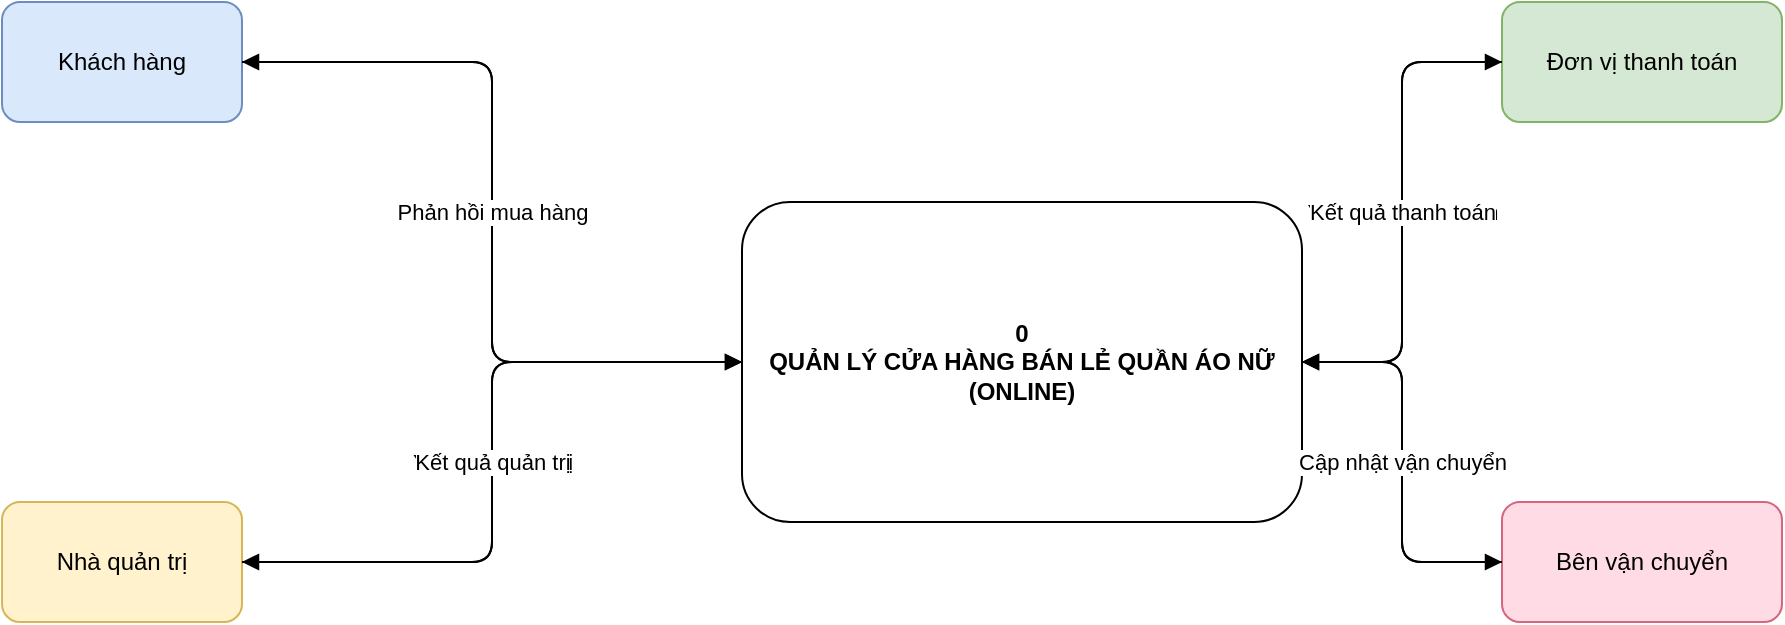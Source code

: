<?xml version="1.0" encoding="UTF-8"?>
<mxfile version="15.8.7" type="device">
  <diagram id="DFD-Level0" name="DFD Level 0 - Quan Ly Cua Hang Ban Le Quan Ao Nu (Online)">
    <mxGraphModel dx="1600" dy="900" grid="1" gridSize="10" guides="1" tooltips="1" connect="1" arrows="1" fold="1" page="1" pageScale="1" pageWidth="1275" pageHeight="1650" background="#FFFFFF" math="0" shadow="0">
      <root>
        <mxCell id="0"/>
        <mxCell id="1" parent="0"/>

        <!-- ===================== MAIN PROCESS (0) ===================== -->
        <!-- Hình chữ nhật với số 0 ở trên, tiêu đề ở dưới (cách mô phỏng) -->
        <mxCell id="Process0" value="0&#10;QUẢN LÝ CỬA HÀNG BÁN LẺ QUẦN ÁO NỮ (ONLINE)" 
                style="shape=rectangle;rounded=1;whiteSpace=wrap;html=1;align=center;verticalAlign=middle;strokeColor=#000000;fillColor=#ffffff;fontSize=12;fontStyle=1;"
                vertex="1" parent="1">
          <mxGeometry x="470" y="250" width="280" height="160" as="geometry"/>
        </mxCell>

        <!-- ===================== EXTERNAL ENTITIES ===================== -->

        <!-- E1: Khách hàng (trái trên) -->
        <mxCell id="E1" value="Khách hàng" 
                style="shape=ext;rounded=1;whiteSpace=wrap;html=1;fillColor=#dae8fc;strokeColor=#6c8ebf;fontSize=12;"
                vertex="1" parent="1">
          <mxGeometry x="100" y="150" width="120" height="60" as="geometry"/>
        </mxCell>

        <!-- E2: Nhà quản trị (trái dưới) -->
        <mxCell id="E2" value="Nhà quản trị" 
                style="shape=ext;rounded=1;whiteSpace=wrap;html=1;fillColor=#fff2cc;strokeColor=#d6b656;fontSize=12;"
                vertex="1" parent="1">
          <mxGeometry x="100" y="400" width="120" height="60" as="geometry"/>
        </mxCell>

        <!-- E3: Đơn vị thanh toán (phải trên) -->
        <mxCell id="E3" value="Đơn vị thanh toán" 
                style="shape=ext;rounded=1;whiteSpace=wrap;html=1;fillColor=#d5e8d4;strokeColor=#82b366;fontSize=12;"
                vertex="1" parent="1">
          <mxGeometry x="850" y="150" width="140" height="60" as="geometry"/>
        </mxCell>

        <!-- E4: Bên vận chuyển (phải dưới) -->
        <mxCell id="E4" value="Bên vận chuyển" 
                style="shape=ext;rounded=1;whiteSpace=wrap;html=1;fillColor=#ffdce5;strokeColor=#d6667e;fontSize=12;"
                vertex="1" parent="1">
          <mxGeometry x="850" y="400" width="140" height="60" as="geometry"/>
        </mxCell>

        <!-- ===================== DATA FLOWS ===================== -->

        <!-- 1. Khách hàng -> 0: Yêu cầu mua hàng -->
        <mxCell id="Flow1" value="Yêu cầu mua hàng" 
                style="edgeStyle=elbowEdgeStyle;rounded=1;orthogonalLoop=1;jettySize=auto;html=1;strokeWidth=1;endArrow=block;fontSize=11;"
                edge="1" parent="1" source="E1" target="Process0">
          <mxGeometry relative="1" as="geometry"/>
        </mxCell>

        <!-- 2. 0 -> Khách hàng: Phản hồi mua hàng -->
        <mxCell id="Flow2" value="Phản hồi mua hàng" 
                style="edgeStyle=elbowEdgeStyle;rounded=1;orthogonalLoop=1;jettySize=auto;html=1;strokeWidth=1;endArrow=block;fontSize=11;"
                edge="1" parent="1" source="Process0" target="E1">
          <mxGeometry relative="1" as="geometry"/>
        </mxCell>

        <!-- 3. Nhà quản trị -> 0: Yêu cầu quản trị -->
        <mxCell id="Flow3" value="Yêu cầu quản trị" 
                style="edgeStyle=elbowEdgeStyle;rounded=1;orthogonalLoop=1;jettySize=auto;html=1;strokeWidth=1;endArrow=block;fontSize=11;"
                edge="1" parent="1" source="E2" target="Process0">
          <mxGeometry relative="1" as="geometry"/>
        </mxCell>

        <!-- 4. 0 -> Nhà quản trị: Kết quả quản trị -->
        <mxCell id="Flow4" value="Kết quả quản trị" 
                style="edgeStyle=elbowEdgeStyle;rounded=1;orthogonalLoop=1;jettySize=auto;html=1;strokeWidth=1;endArrow=block;fontSize=11;"
                edge="1" parent="1" source="Process0" target="E2">
          <mxGeometry relative="1" as="geometry"/>
        </mxCell>

        <!-- 5. 0 -> Đơn vị thanh toán: Yêu cầu thanh toán -->
        <mxCell id="Flow5" value="Yêu cầu thanh toán" 
                style="edgeStyle=elbowEdgeStyle;rounded=1;orthogonalLoop=1;jettySize=auto;html=1;strokeWidth=1;endArrow=block;fontSize=11;"
                edge="1" parent="1" source="Process0" target="E3">
          <mxGeometry relative="1" as="geometry"/>
        </mxCell>

        <!-- 6. Đơn vị thanh toán -> 0: Kết quả thanh toán -->
        <mxCell id="Flow6" value="Kết quả thanh toán" 
                style="edgeStyle=elbowEdgeStyle;rounded=1;orthogonalLoop=1;jettySize=auto;html=1;strokeWidth=1;endArrow=block;fontSize=11;"
                edge="1" parent="1" source="E3" target="Process0">
          <mxGeometry relative="1" as="geometry"/>
        </mxCell>

        <!-- 7. 0 -> Bên vận chuyển: Yêu cầu vận chuyển -->
        <mxCell id="Flow7" value="Yêu cầu vận chuyển" 
                style="edgeStyle=elbowEdgeStyle;rounded=1;orthogonalLoop=1;jettySize=auto;html=1;strokeWidth=1;endArrow=block;fontSize=11;"
                edge="1" parent="1" source="Process0" target="E4">
          <mxGeometry relative="1" as="geometry"/>
        </mxCell>

        <!-- 8. Bên vận chuyển -> 0: Cập nhật vận chuyển -->
        <mxCell id="Flow8" value="Cập nhật vận chuyển" 
                style="edgeStyle=elbowEdgeStyle;rounded=1;orthogonalLoop=1;jettySize=auto;html=1;strokeWidth=1;endArrow=block;fontSize=11;"
                edge="1" parent="1" source="E4" target="Process0">
          <mxGeometry relative="1" as="geometry"/>
        </mxCell>

      </root>
    </mxGraphModel>
  </diagram>
</mxfile>
